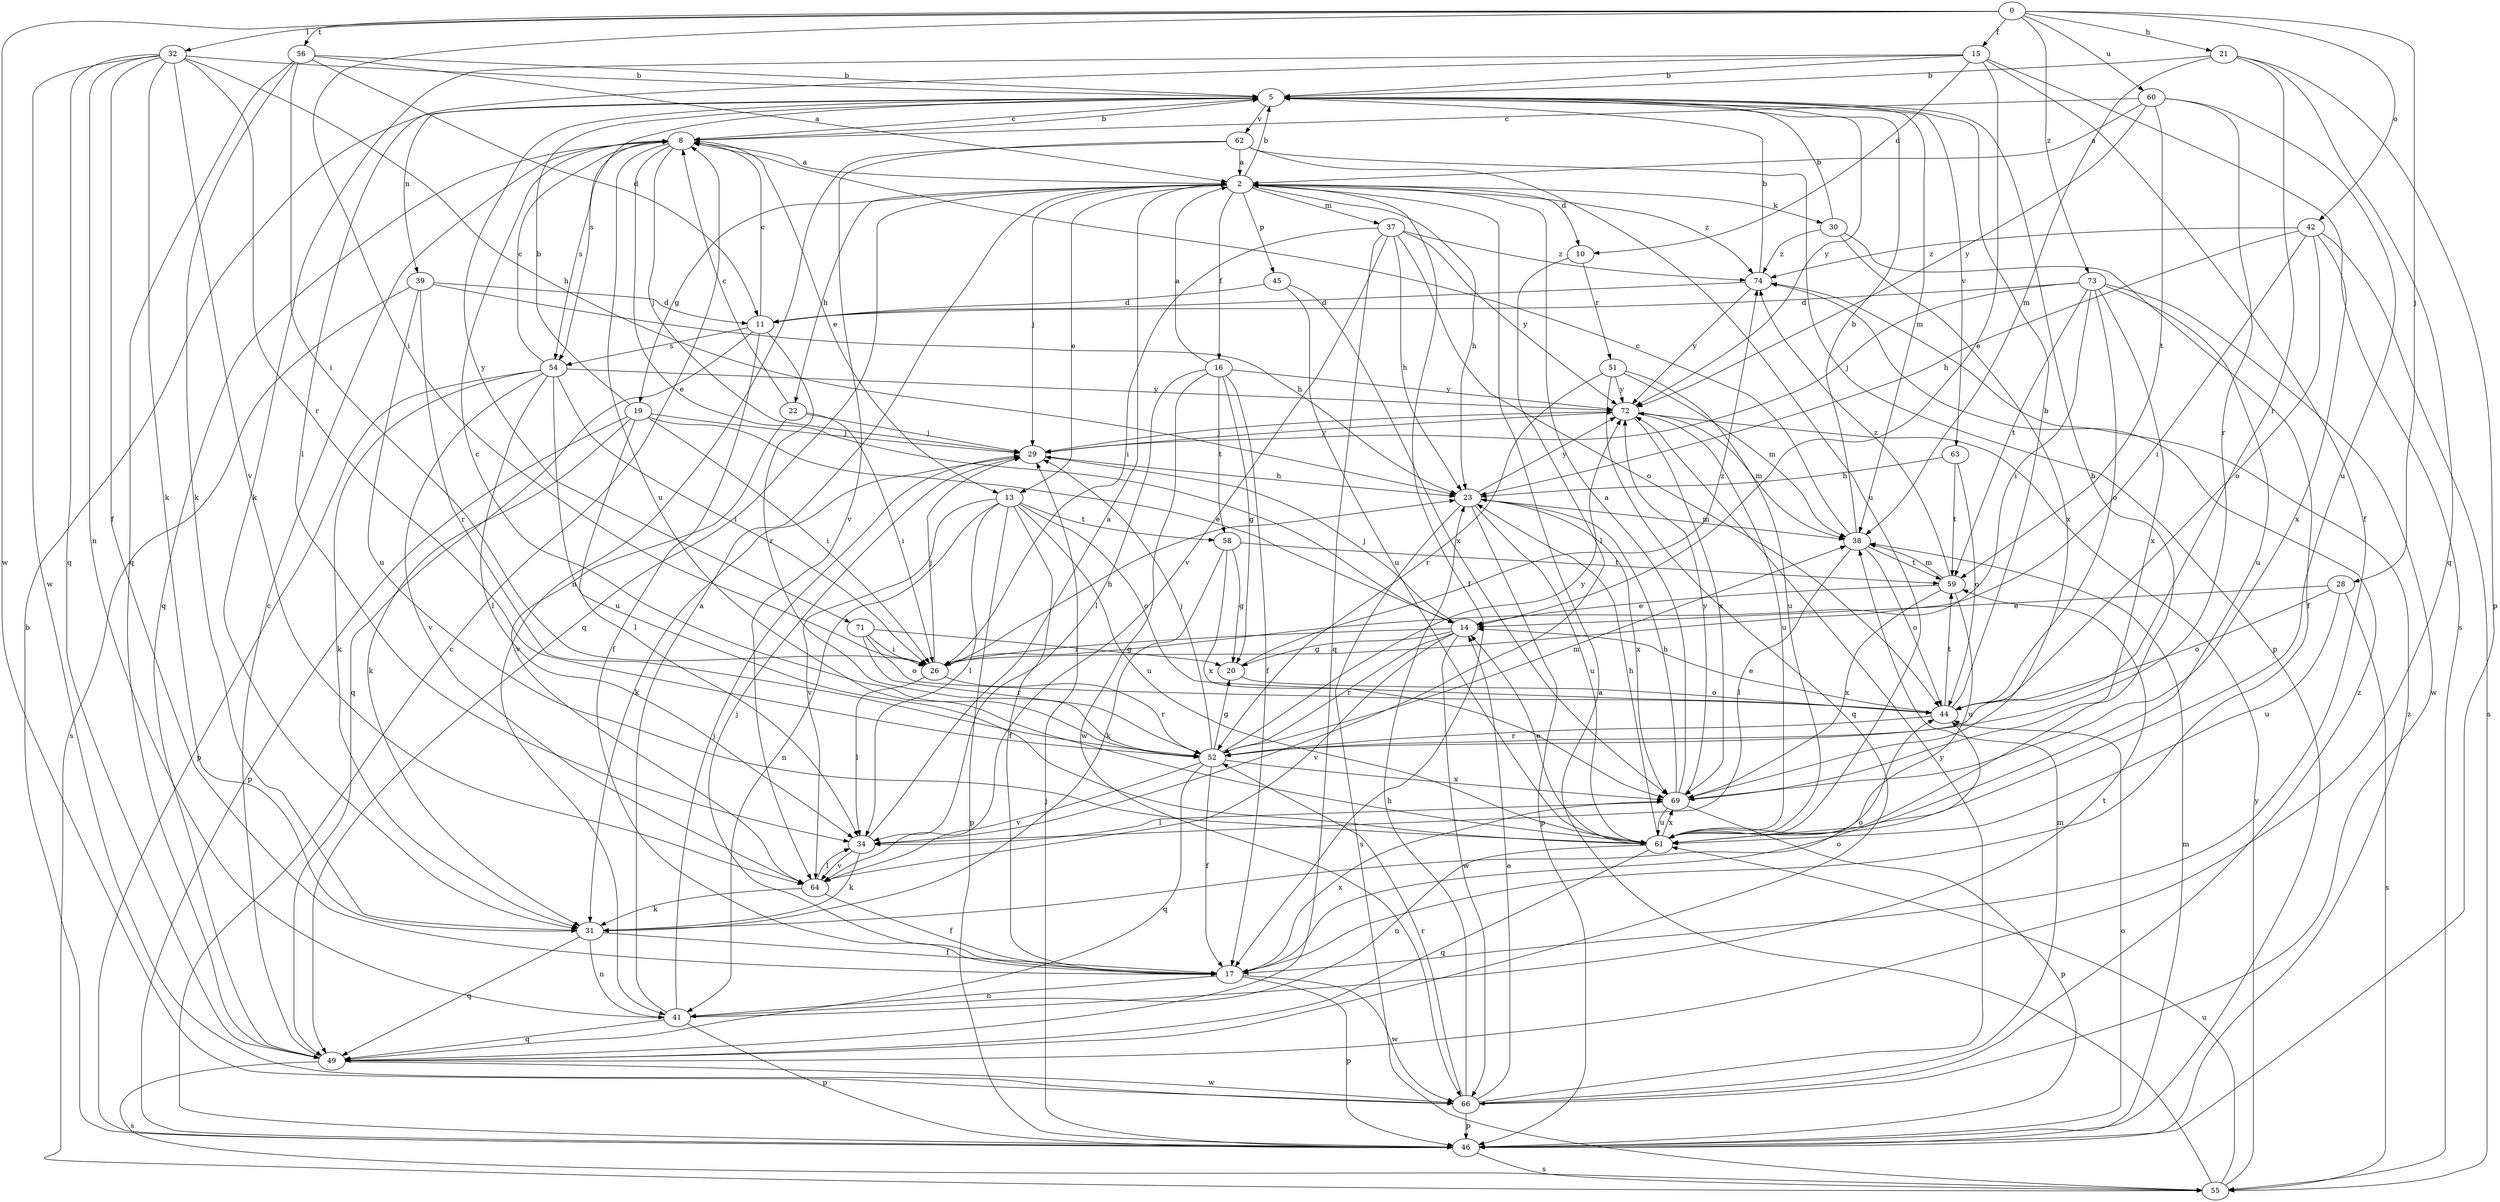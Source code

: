 strict digraph  {
0;
2;
5;
8;
10;
11;
13;
14;
15;
16;
17;
19;
20;
21;
22;
23;
26;
28;
29;
30;
31;
32;
34;
37;
38;
39;
41;
42;
44;
45;
46;
49;
51;
52;
54;
55;
56;
58;
59;
60;
61;
62;
63;
64;
66;
69;
71;
72;
73;
74;
0 -> 15  [label=f];
0 -> 21  [label=h];
0 -> 26  [label=i];
0 -> 28  [label=j];
0 -> 32  [label=l];
0 -> 42  [label=o];
0 -> 56  [label=t];
0 -> 60  [label=u];
0 -> 66  [label=w];
0 -> 73  [label=z];
2 -> 5  [label=b];
2 -> 10  [label=d];
2 -> 13  [label=e];
2 -> 16  [label=f];
2 -> 17  [label=f];
2 -> 19  [label=g];
2 -> 22  [label=h];
2 -> 23  [label=h];
2 -> 29  [label=j];
2 -> 30  [label=k];
2 -> 37  [label=m];
2 -> 45  [label=p];
2 -> 49  [label=q];
2 -> 74  [label=z];
5 -> 8  [label=c];
5 -> 38  [label=m];
5 -> 39  [label=n];
5 -> 54  [label=s];
5 -> 62  [label=v];
5 -> 63  [label=v];
5 -> 71  [label=y];
5 -> 72  [label=y];
8 -> 2  [label=a];
8 -> 5  [label=b];
8 -> 13  [label=e];
8 -> 14  [label=e];
8 -> 29  [label=j];
8 -> 49  [label=q];
8 -> 54  [label=s];
8 -> 61  [label=u];
10 -> 34  [label=l];
10 -> 51  [label=r];
11 -> 8  [label=c];
11 -> 17  [label=f];
11 -> 49  [label=q];
11 -> 52  [label=r];
11 -> 54  [label=s];
13 -> 17  [label=f];
13 -> 34  [label=l];
13 -> 41  [label=n];
13 -> 44  [label=o];
13 -> 46  [label=p];
13 -> 58  [label=t];
13 -> 61  [label=u];
13 -> 64  [label=v];
14 -> 20  [label=g];
14 -> 26  [label=i];
14 -> 29  [label=j];
14 -> 52  [label=r];
14 -> 64  [label=v];
14 -> 66  [label=w];
15 -> 5  [label=b];
15 -> 10  [label=d];
15 -> 14  [label=e];
15 -> 17  [label=f];
15 -> 31  [label=k];
15 -> 34  [label=l];
15 -> 55  [label=s];
16 -> 2  [label=a];
16 -> 17  [label=f];
16 -> 20  [label=g];
16 -> 34  [label=l];
16 -> 58  [label=t];
16 -> 66  [label=w];
16 -> 72  [label=y];
17 -> 29  [label=j];
17 -> 41  [label=n];
17 -> 44  [label=o];
17 -> 46  [label=p];
17 -> 66  [label=w];
17 -> 69  [label=x];
19 -> 5  [label=b];
19 -> 14  [label=e];
19 -> 26  [label=i];
19 -> 29  [label=j];
19 -> 31  [label=k];
19 -> 34  [label=l];
19 -> 46  [label=p];
20 -> 44  [label=o];
20 -> 74  [label=z];
21 -> 5  [label=b];
21 -> 38  [label=m];
21 -> 46  [label=p];
21 -> 49  [label=q];
21 -> 52  [label=r];
22 -> 8  [label=c];
22 -> 26  [label=i];
22 -> 29  [label=j];
22 -> 64  [label=v];
23 -> 38  [label=m];
23 -> 46  [label=p];
23 -> 55  [label=s];
23 -> 61  [label=u];
23 -> 69  [label=x];
23 -> 72  [label=y];
26 -> 23  [label=h];
26 -> 29  [label=j];
26 -> 34  [label=l];
26 -> 52  [label=r];
28 -> 14  [label=e];
28 -> 44  [label=o];
28 -> 55  [label=s];
28 -> 61  [label=u];
29 -> 23  [label=h];
29 -> 31  [label=k];
29 -> 72  [label=y];
30 -> 5  [label=b];
30 -> 17  [label=f];
30 -> 69  [label=x];
30 -> 74  [label=z];
31 -> 17  [label=f];
31 -> 41  [label=n];
31 -> 44  [label=o];
31 -> 49  [label=q];
32 -> 5  [label=b];
32 -> 17  [label=f];
32 -> 23  [label=h];
32 -> 31  [label=k];
32 -> 41  [label=n];
32 -> 49  [label=q];
32 -> 52  [label=r];
32 -> 64  [label=v];
32 -> 66  [label=w];
34 -> 2  [label=a];
34 -> 31  [label=k];
34 -> 64  [label=v];
37 -> 23  [label=h];
37 -> 26  [label=i];
37 -> 44  [label=o];
37 -> 49  [label=q];
37 -> 64  [label=v];
37 -> 72  [label=y];
37 -> 74  [label=z];
38 -> 5  [label=b];
38 -> 8  [label=c];
38 -> 34  [label=l];
38 -> 44  [label=o];
38 -> 59  [label=t];
39 -> 11  [label=d];
39 -> 23  [label=h];
39 -> 52  [label=r];
39 -> 55  [label=s];
39 -> 61  [label=u];
41 -> 2  [label=a];
41 -> 29  [label=j];
41 -> 46  [label=p];
41 -> 49  [label=q];
41 -> 59  [label=t];
42 -> 23  [label=h];
42 -> 26  [label=i];
42 -> 44  [label=o];
42 -> 55  [label=s];
42 -> 69  [label=x];
42 -> 74  [label=z];
44 -> 5  [label=b];
44 -> 14  [label=e];
44 -> 52  [label=r];
44 -> 59  [label=t];
45 -> 11  [label=d];
45 -> 61  [label=u];
45 -> 69  [label=x];
46 -> 5  [label=b];
46 -> 8  [label=c];
46 -> 29  [label=j];
46 -> 38  [label=m];
46 -> 44  [label=o];
46 -> 55  [label=s];
46 -> 74  [label=z];
49 -> 8  [label=c];
49 -> 55  [label=s];
49 -> 66  [label=w];
51 -> 38  [label=m];
51 -> 49  [label=q];
51 -> 52  [label=r];
51 -> 61  [label=u];
51 -> 72  [label=y];
52 -> 8  [label=c];
52 -> 17  [label=f];
52 -> 20  [label=g];
52 -> 29  [label=j];
52 -> 38  [label=m];
52 -> 49  [label=q];
52 -> 64  [label=v];
52 -> 69  [label=x];
52 -> 72  [label=y];
54 -> 8  [label=c];
54 -> 26  [label=i];
54 -> 31  [label=k];
54 -> 34  [label=l];
54 -> 46  [label=p];
54 -> 61  [label=u];
54 -> 64  [label=v];
54 -> 72  [label=y];
55 -> 2  [label=a];
55 -> 61  [label=u];
55 -> 72  [label=y];
56 -> 2  [label=a];
56 -> 5  [label=b];
56 -> 11  [label=d];
56 -> 26  [label=i];
56 -> 31  [label=k];
56 -> 49  [label=q];
58 -> 20  [label=g];
58 -> 31  [label=k];
58 -> 59  [label=t];
58 -> 69  [label=x];
59 -> 14  [label=e];
59 -> 38  [label=m];
59 -> 61  [label=u];
59 -> 69  [label=x];
59 -> 74  [label=z];
60 -> 2  [label=a];
60 -> 8  [label=c];
60 -> 52  [label=r];
60 -> 59  [label=t];
60 -> 61  [label=u];
60 -> 72  [label=y];
61 -> 5  [label=b];
61 -> 14  [label=e];
61 -> 23  [label=h];
61 -> 41  [label=n];
61 -> 49  [label=q];
61 -> 69  [label=x];
62 -> 2  [label=a];
62 -> 41  [label=n];
62 -> 46  [label=p];
62 -> 61  [label=u];
62 -> 64  [label=v];
63 -> 23  [label=h];
63 -> 44  [label=o];
63 -> 59  [label=t];
64 -> 17  [label=f];
64 -> 31  [label=k];
64 -> 34  [label=l];
66 -> 14  [label=e];
66 -> 23  [label=h];
66 -> 38  [label=m];
66 -> 46  [label=p];
66 -> 52  [label=r];
66 -> 72  [label=y];
66 -> 74  [label=z];
69 -> 2  [label=a];
69 -> 23  [label=h];
69 -> 34  [label=l];
69 -> 46  [label=p];
69 -> 61  [label=u];
69 -> 72  [label=y];
71 -> 20  [label=g];
71 -> 26  [label=i];
71 -> 44  [label=o];
71 -> 52  [label=r];
72 -> 29  [label=j];
72 -> 38  [label=m];
72 -> 61  [label=u];
72 -> 69  [label=x];
73 -> 11  [label=d];
73 -> 26  [label=i];
73 -> 29  [label=j];
73 -> 44  [label=o];
73 -> 59  [label=t];
73 -> 61  [label=u];
73 -> 66  [label=w];
73 -> 69  [label=x];
74 -> 5  [label=b];
74 -> 11  [label=d];
74 -> 72  [label=y];
}
